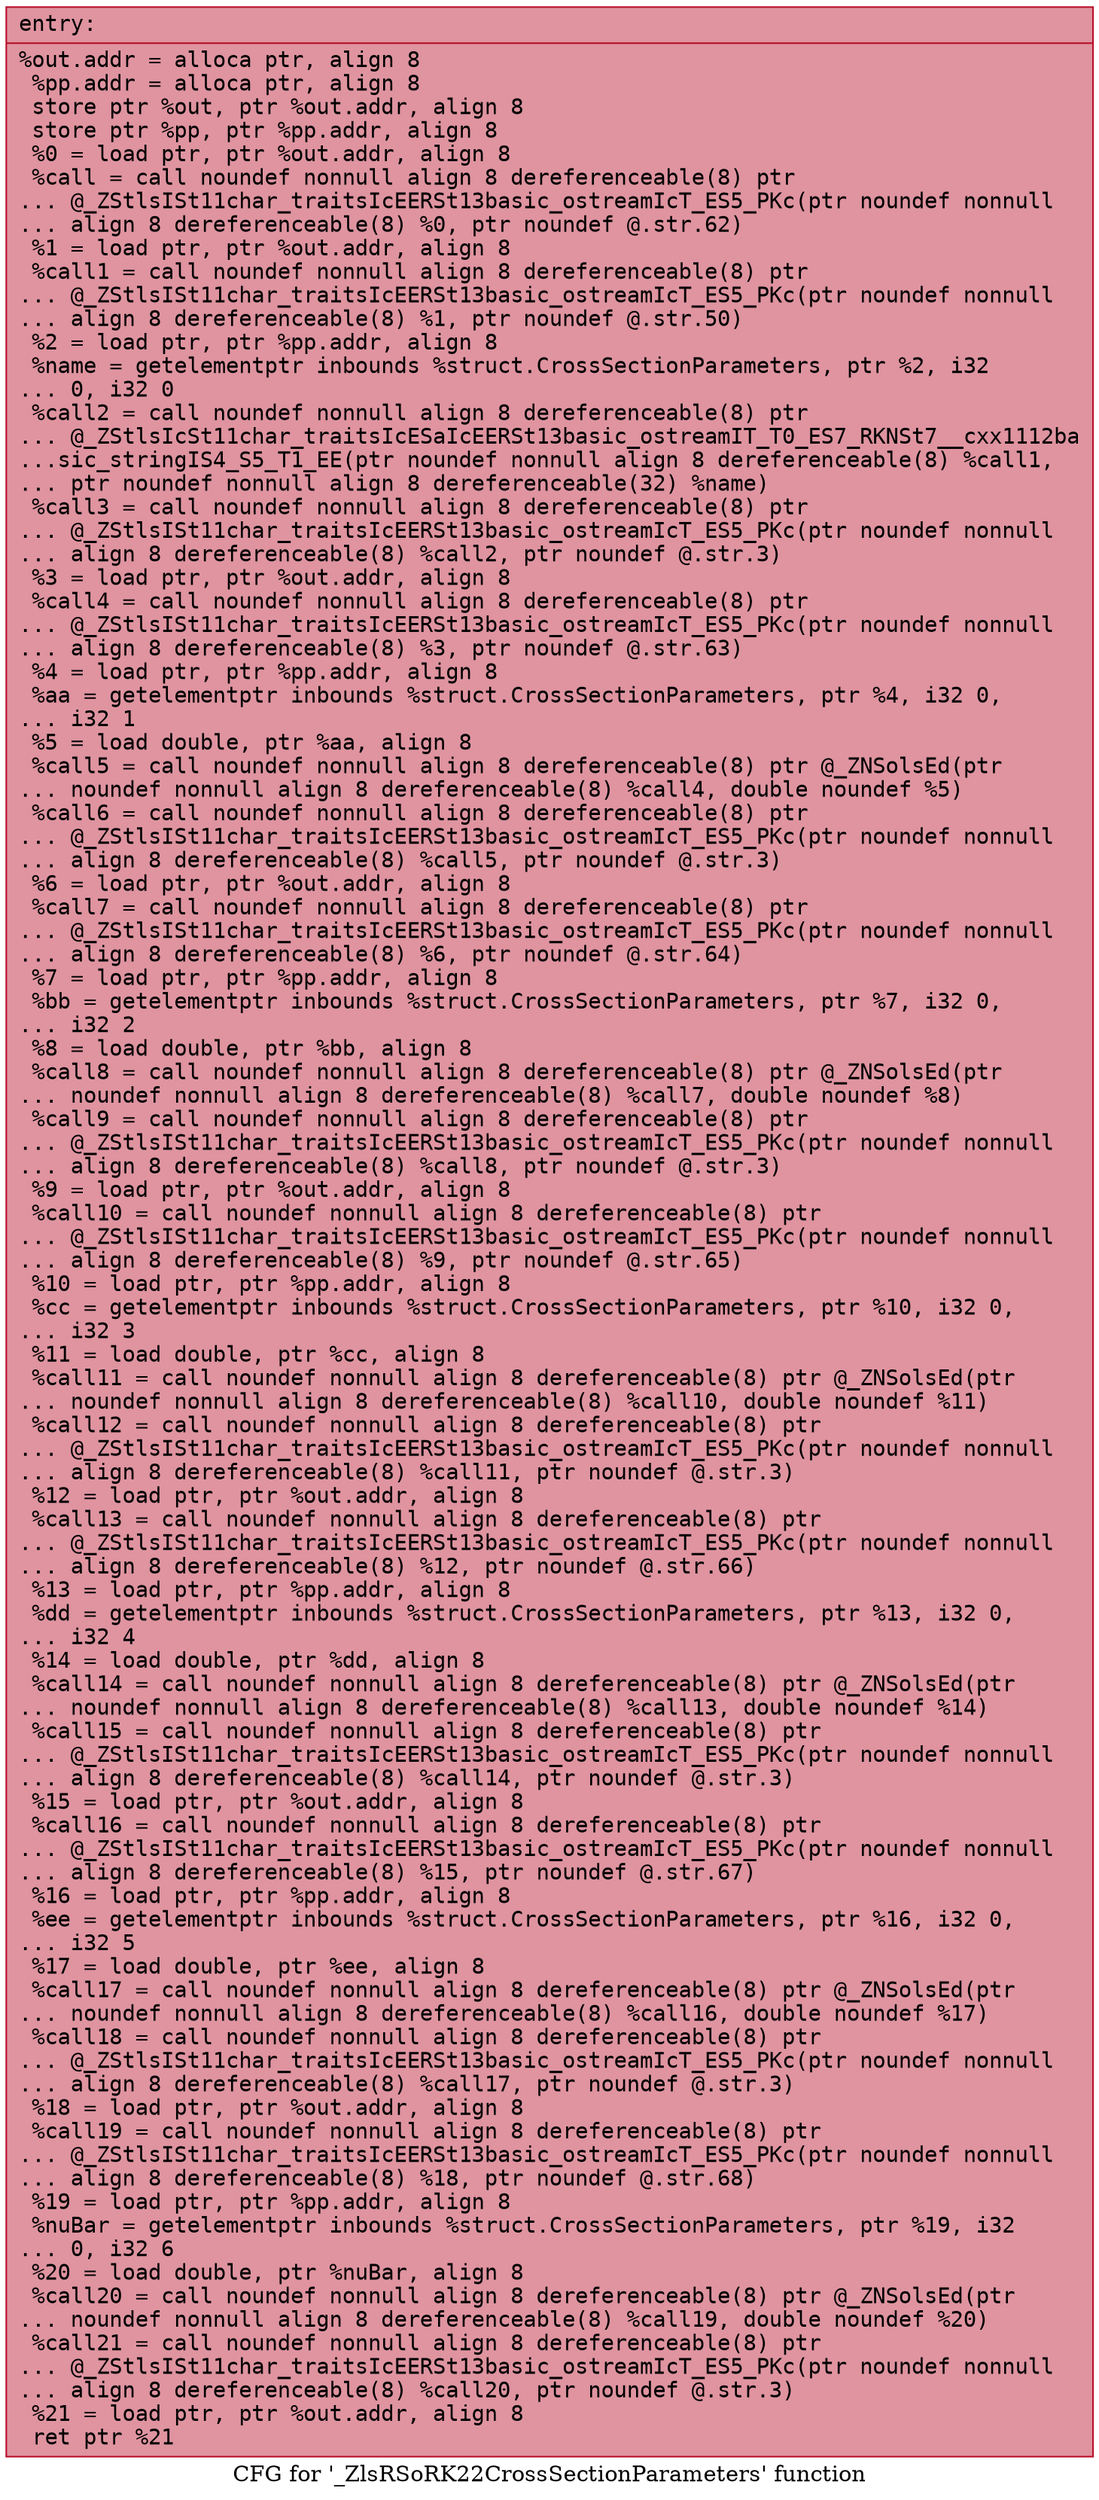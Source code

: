 digraph "CFG for '_ZlsRSoRK22CrossSectionParameters' function" {
	label="CFG for '_ZlsRSoRK22CrossSectionParameters' function";

	Node0x562c4e491d10 [shape=record,color="#b70d28ff", style=filled, fillcolor="#b70d2870" fontname="Courier",label="{entry:\l|  %out.addr = alloca ptr, align 8\l  %pp.addr = alloca ptr, align 8\l  store ptr %out, ptr %out.addr, align 8\l  store ptr %pp, ptr %pp.addr, align 8\l  %0 = load ptr, ptr %out.addr, align 8\l  %call = call noundef nonnull align 8 dereferenceable(8) ptr\l... @_ZStlsISt11char_traitsIcEERSt13basic_ostreamIcT_ES5_PKc(ptr noundef nonnull\l... align 8 dereferenceable(8) %0, ptr noundef @.str.62)\l  %1 = load ptr, ptr %out.addr, align 8\l  %call1 = call noundef nonnull align 8 dereferenceable(8) ptr\l... @_ZStlsISt11char_traitsIcEERSt13basic_ostreamIcT_ES5_PKc(ptr noundef nonnull\l... align 8 dereferenceable(8) %1, ptr noundef @.str.50)\l  %2 = load ptr, ptr %pp.addr, align 8\l  %name = getelementptr inbounds %struct.CrossSectionParameters, ptr %2, i32\l... 0, i32 0\l  %call2 = call noundef nonnull align 8 dereferenceable(8) ptr\l... @_ZStlsIcSt11char_traitsIcESaIcEERSt13basic_ostreamIT_T0_ES7_RKNSt7__cxx1112ba\l...sic_stringIS4_S5_T1_EE(ptr noundef nonnull align 8 dereferenceable(8) %call1,\l... ptr noundef nonnull align 8 dereferenceable(32) %name)\l  %call3 = call noundef nonnull align 8 dereferenceable(8) ptr\l... @_ZStlsISt11char_traitsIcEERSt13basic_ostreamIcT_ES5_PKc(ptr noundef nonnull\l... align 8 dereferenceable(8) %call2, ptr noundef @.str.3)\l  %3 = load ptr, ptr %out.addr, align 8\l  %call4 = call noundef nonnull align 8 dereferenceable(8) ptr\l... @_ZStlsISt11char_traitsIcEERSt13basic_ostreamIcT_ES5_PKc(ptr noundef nonnull\l... align 8 dereferenceable(8) %3, ptr noundef @.str.63)\l  %4 = load ptr, ptr %pp.addr, align 8\l  %aa = getelementptr inbounds %struct.CrossSectionParameters, ptr %4, i32 0,\l... i32 1\l  %5 = load double, ptr %aa, align 8\l  %call5 = call noundef nonnull align 8 dereferenceable(8) ptr @_ZNSolsEd(ptr\l... noundef nonnull align 8 dereferenceable(8) %call4, double noundef %5)\l  %call6 = call noundef nonnull align 8 dereferenceable(8) ptr\l... @_ZStlsISt11char_traitsIcEERSt13basic_ostreamIcT_ES5_PKc(ptr noundef nonnull\l... align 8 dereferenceable(8) %call5, ptr noundef @.str.3)\l  %6 = load ptr, ptr %out.addr, align 8\l  %call7 = call noundef nonnull align 8 dereferenceable(8) ptr\l... @_ZStlsISt11char_traitsIcEERSt13basic_ostreamIcT_ES5_PKc(ptr noundef nonnull\l... align 8 dereferenceable(8) %6, ptr noundef @.str.64)\l  %7 = load ptr, ptr %pp.addr, align 8\l  %bb = getelementptr inbounds %struct.CrossSectionParameters, ptr %7, i32 0,\l... i32 2\l  %8 = load double, ptr %bb, align 8\l  %call8 = call noundef nonnull align 8 dereferenceable(8) ptr @_ZNSolsEd(ptr\l... noundef nonnull align 8 dereferenceable(8) %call7, double noundef %8)\l  %call9 = call noundef nonnull align 8 dereferenceable(8) ptr\l... @_ZStlsISt11char_traitsIcEERSt13basic_ostreamIcT_ES5_PKc(ptr noundef nonnull\l... align 8 dereferenceable(8) %call8, ptr noundef @.str.3)\l  %9 = load ptr, ptr %out.addr, align 8\l  %call10 = call noundef nonnull align 8 dereferenceable(8) ptr\l... @_ZStlsISt11char_traitsIcEERSt13basic_ostreamIcT_ES5_PKc(ptr noundef nonnull\l... align 8 dereferenceable(8) %9, ptr noundef @.str.65)\l  %10 = load ptr, ptr %pp.addr, align 8\l  %cc = getelementptr inbounds %struct.CrossSectionParameters, ptr %10, i32 0,\l... i32 3\l  %11 = load double, ptr %cc, align 8\l  %call11 = call noundef nonnull align 8 dereferenceable(8) ptr @_ZNSolsEd(ptr\l... noundef nonnull align 8 dereferenceable(8) %call10, double noundef %11)\l  %call12 = call noundef nonnull align 8 dereferenceable(8) ptr\l... @_ZStlsISt11char_traitsIcEERSt13basic_ostreamIcT_ES5_PKc(ptr noundef nonnull\l... align 8 dereferenceable(8) %call11, ptr noundef @.str.3)\l  %12 = load ptr, ptr %out.addr, align 8\l  %call13 = call noundef nonnull align 8 dereferenceable(8) ptr\l... @_ZStlsISt11char_traitsIcEERSt13basic_ostreamIcT_ES5_PKc(ptr noundef nonnull\l... align 8 dereferenceable(8) %12, ptr noundef @.str.66)\l  %13 = load ptr, ptr %pp.addr, align 8\l  %dd = getelementptr inbounds %struct.CrossSectionParameters, ptr %13, i32 0,\l... i32 4\l  %14 = load double, ptr %dd, align 8\l  %call14 = call noundef nonnull align 8 dereferenceable(8) ptr @_ZNSolsEd(ptr\l... noundef nonnull align 8 dereferenceable(8) %call13, double noundef %14)\l  %call15 = call noundef nonnull align 8 dereferenceable(8) ptr\l... @_ZStlsISt11char_traitsIcEERSt13basic_ostreamIcT_ES5_PKc(ptr noundef nonnull\l... align 8 dereferenceable(8) %call14, ptr noundef @.str.3)\l  %15 = load ptr, ptr %out.addr, align 8\l  %call16 = call noundef nonnull align 8 dereferenceable(8) ptr\l... @_ZStlsISt11char_traitsIcEERSt13basic_ostreamIcT_ES5_PKc(ptr noundef nonnull\l... align 8 dereferenceable(8) %15, ptr noundef @.str.67)\l  %16 = load ptr, ptr %pp.addr, align 8\l  %ee = getelementptr inbounds %struct.CrossSectionParameters, ptr %16, i32 0,\l... i32 5\l  %17 = load double, ptr %ee, align 8\l  %call17 = call noundef nonnull align 8 dereferenceable(8) ptr @_ZNSolsEd(ptr\l... noundef nonnull align 8 dereferenceable(8) %call16, double noundef %17)\l  %call18 = call noundef nonnull align 8 dereferenceable(8) ptr\l... @_ZStlsISt11char_traitsIcEERSt13basic_ostreamIcT_ES5_PKc(ptr noundef nonnull\l... align 8 dereferenceable(8) %call17, ptr noundef @.str.3)\l  %18 = load ptr, ptr %out.addr, align 8\l  %call19 = call noundef nonnull align 8 dereferenceable(8) ptr\l... @_ZStlsISt11char_traitsIcEERSt13basic_ostreamIcT_ES5_PKc(ptr noundef nonnull\l... align 8 dereferenceable(8) %18, ptr noundef @.str.68)\l  %19 = load ptr, ptr %pp.addr, align 8\l  %nuBar = getelementptr inbounds %struct.CrossSectionParameters, ptr %19, i32\l... 0, i32 6\l  %20 = load double, ptr %nuBar, align 8\l  %call20 = call noundef nonnull align 8 dereferenceable(8) ptr @_ZNSolsEd(ptr\l... noundef nonnull align 8 dereferenceable(8) %call19, double noundef %20)\l  %call21 = call noundef nonnull align 8 dereferenceable(8) ptr\l... @_ZStlsISt11char_traitsIcEERSt13basic_ostreamIcT_ES5_PKc(ptr noundef nonnull\l... align 8 dereferenceable(8) %call20, ptr noundef @.str.3)\l  %21 = load ptr, ptr %out.addr, align 8\l  ret ptr %21\l}"];
}

